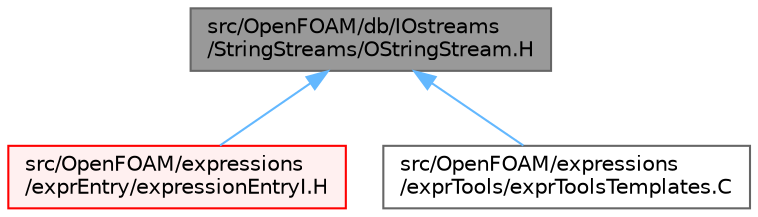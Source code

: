 digraph "src/OpenFOAM/db/IOstreams/StringStreams/OStringStream.H"
{
 // LATEX_PDF_SIZE
  bgcolor="transparent";
  edge [fontname=Helvetica,fontsize=10,labelfontname=Helvetica,labelfontsize=10];
  node [fontname=Helvetica,fontsize=10,shape=box,height=0.2,width=0.4];
  Node1 [id="Node000001",label="src/OpenFOAM/db/IOstreams\l/StringStreams/OStringStream.H",height=0.2,width=0.4,color="gray40", fillcolor="grey60", style="filled", fontcolor="black",tooltip=" "];
  Node1 -> Node2 [id="edge1_Node000001_Node000002",dir="back",color="steelblue1",style="solid",tooltip=" "];
  Node2 [id="Node000002",label="src/OpenFOAM/expressions\l/exprEntry/expressionEntryI.H",height=0.2,width=0.4,color="red", fillcolor="#FFF0F0", style="filled",URL="$expressionEntryI_8H.html",tooltip=" "];
  Node1 -> Node16 [id="edge2_Node000001_Node000016",dir="back",color="steelblue1",style="solid",tooltip=" "];
  Node16 [id="Node000016",label="src/OpenFOAM/expressions\l/exprTools/exprToolsTemplates.C",height=0.2,width=0.4,color="grey40", fillcolor="white", style="filled",URL="$exprToolsTemplates_8C.html",tooltip=" "];
}
